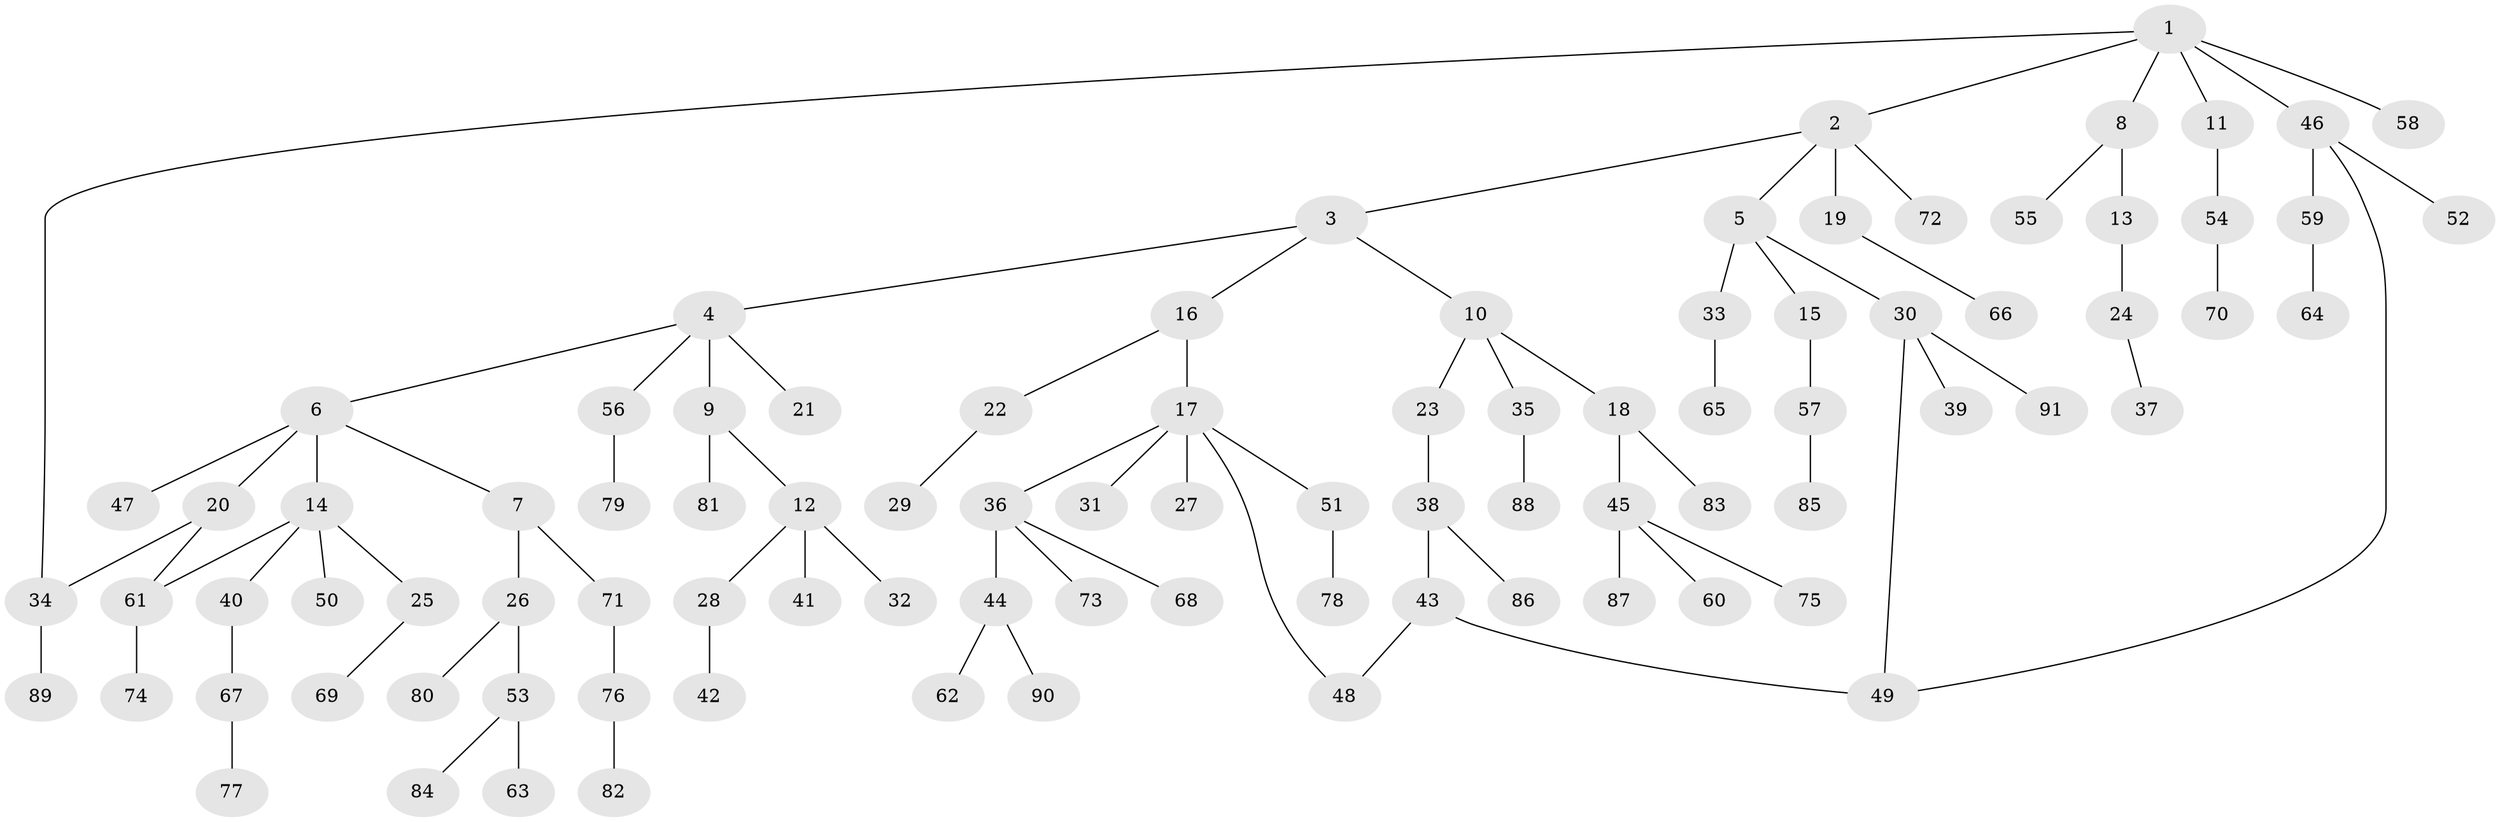 // Generated by graph-tools (version 1.1) at 2025/01/03/09/25 03:01:00]
// undirected, 91 vertices, 95 edges
graph export_dot {
graph [start="1"]
  node [color=gray90,style=filled];
  1;
  2;
  3;
  4;
  5;
  6;
  7;
  8;
  9;
  10;
  11;
  12;
  13;
  14;
  15;
  16;
  17;
  18;
  19;
  20;
  21;
  22;
  23;
  24;
  25;
  26;
  27;
  28;
  29;
  30;
  31;
  32;
  33;
  34;
  35;
  36;
  37;
  38;
  39;
  40;
  41;
  42;
  43;
  44;
  45;
  46;
  47;
  48;
  49;
  50;
  51;
  52;
  53;
  54;
  55;
  56;
  57;
  58;
  59;
  60;
  61;
  62;
  63;
  64;
  65;
  66;
  67;
  68;
  69;
  70;
  71;
  72;
  73;
  74;
  75;
  76;
  77;
  78;
  79;
  80;
  81;
  82;
  83;
  84;
  85;
  86;
  87;
  88;
  89;
  90;
  91;
  1 -- 2;
  1 -- 8;
  1 -- 11;
  1 -- 34;
  1 -- 46;
  1 -- 58;
  2 -- 3;
  2 -- 5;
  2 -- 19;
  2 -- 72;
  3 -- 4;
  3 -- 10;
  3 -- 16;
  4 -- 6;
  4 -- 9;
  4 -- 21;
  4 -- 56;
  5 -- 15;
  5 -- 30;
  5 -- 33;
  6 -- 7;
  6 -- 14;
  6 -- 20;
  6 -- 47;
  7 -- 26;
  7 -- 71;
  8 -- 13;
  8 -- 55;
  9 -- 12;
  9 -- 81;
  10 -- 18;
  10 -- 23;
  10 -- 35;
  11 -- 54;
  12 -- 28;
  12 -- 32;
  12 -- 41;
  13 -- 24;
  14 -- 25;
  14 -- 40;
  14 -- 50;
  14 -- 61;
  15 -- 57;
  16 -- 17;
  16 -- 22;
  17 -- 27;
  17 -- 31;
  17 -- 36;
  17 -- 51;
  17 -- 48;
  18 -- 45;
  18 -- 83;
  19 -- 66;
  20 -- 61;
  20 -- 34;
  22 -- 29;
  23 -- 38;
  24 -- 37;
  25 -- 69;
  26 -- 53;
  26 -- 80;
  28 -- 42;
  30 -- 39;
  30 -- 91;
  30 -- 49;
  33 -- 65;
  34 -- 89;
  35 -- 88;
  36 -- 44;
  36 -- 68;
  36 -- 73;
  38 -- 43;
  38 -- 86;
  40 -- 67;
  43 -- 48;
  43 -- 49;
  44 -- 62;
  44 -- 90;
  45 -- 60;
  45 -- 75;
  45 -- 87;
  46 -- 49;
  46 -- 52;
  46 -- 59;
  51 -- 78;
  53 -- 63;
  53 -- 84;
  54 -- 70;
  56 -- 79;
  57 -- 85;
  59 -- 64;
  61 -- 74;
  67 -- 77;
  71 -- 76;
  76 -- 82;
}
